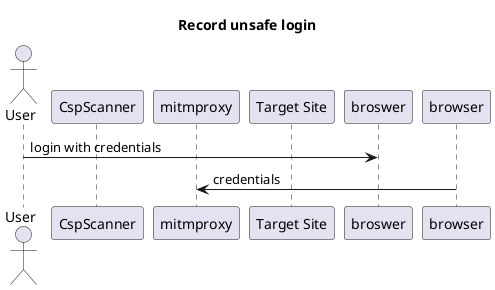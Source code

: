 Sections of this document can be read by plantuml. There are many tools that can rendor, but the easiest way is to use the online server at http://www.plantuml.com/plantuml/uml/SyfFKj2rKt3CoKnELR1Io4ZDoSa70000

@startuml Record unsafe login
title Record unsafe login

actor User as user
participant "CspScanner" as csps
participant "mitmproxy" AS mitm
participant "Target Site" AS target

user -> broswer: login with credentials
browser -> mitm: credentials
@enduml

@startuml
:Start MITM with sticky cookie;
:Login to the application;
:Spider the application;
:Generate a report;
@enduml


@startuml Replay login
title Record login

participant Script as script
participant "mitmproxy" AS mitm
participant "Target Site" AS target

@enduml

